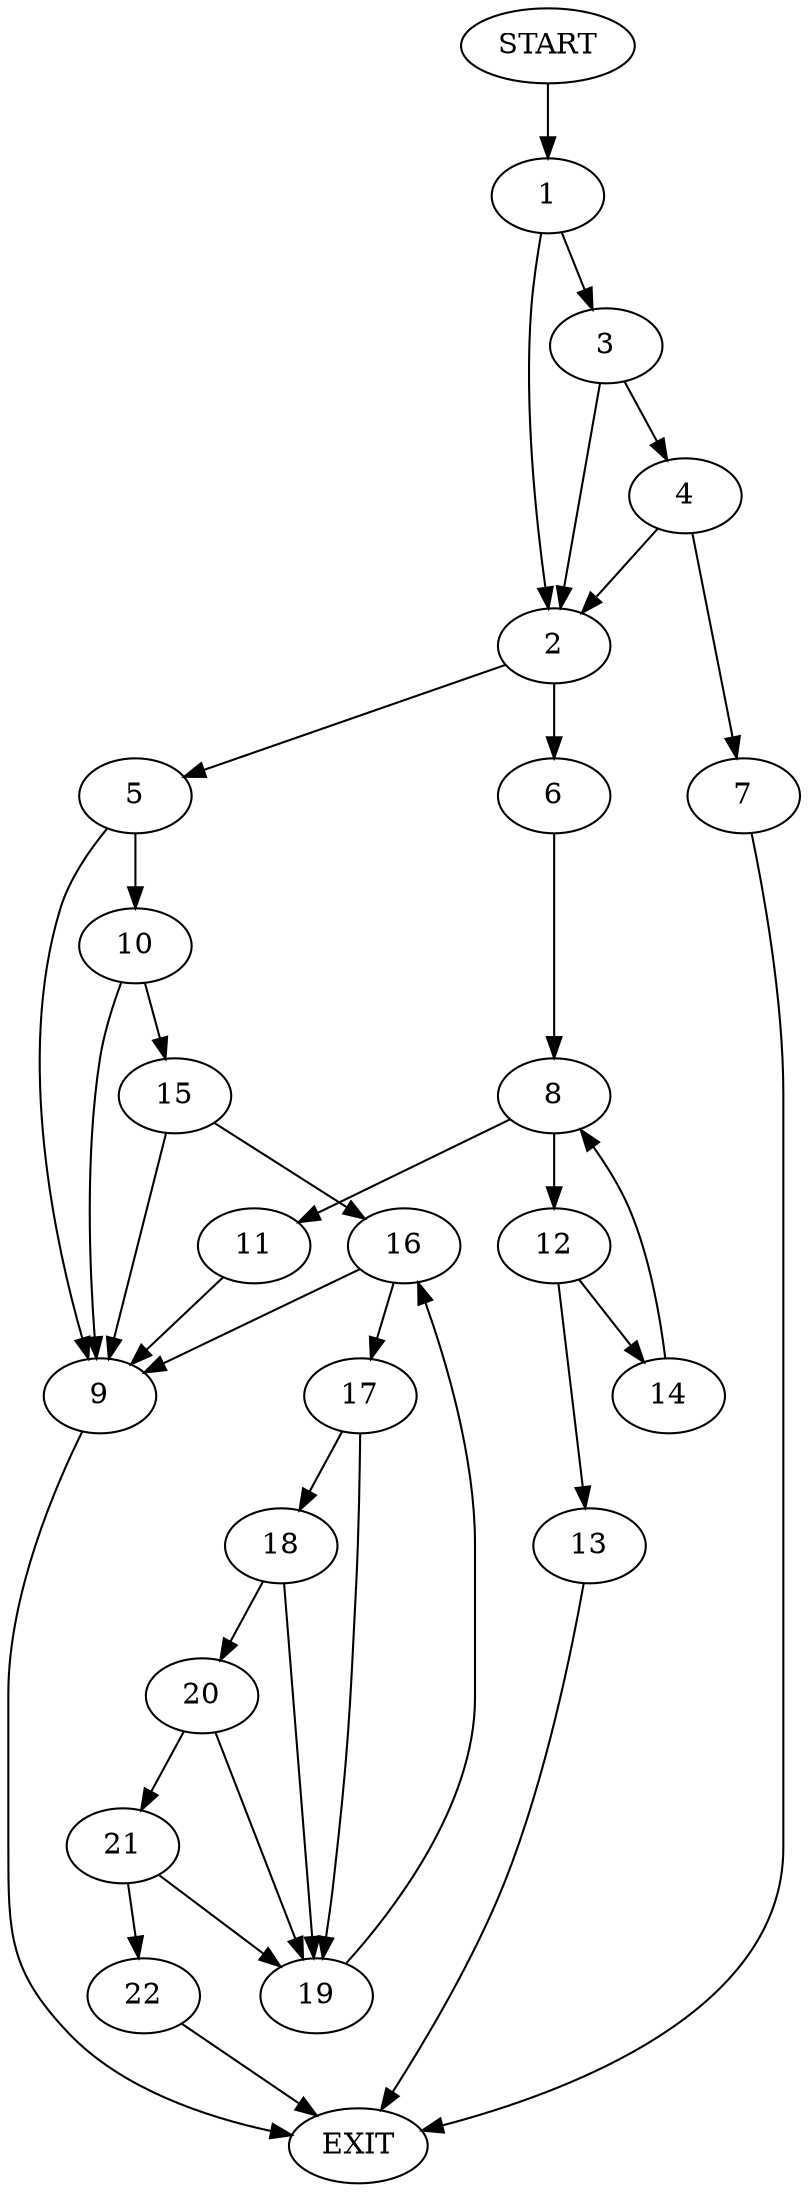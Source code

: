 digraph {
0 [label="START"]
23 [label="EXIT"]
0 -> 1
1 -> 2
1 -> 3
3 -> 4
3 -> 2
2 -> 5
2 -> 6
4 -> 2
4 -> 7
7 -> 23
6 -> 8
5 -> 9
5 -> 10
8 -> 11
8 -> 12
11 -> 9
12 -> 13
12 -> 14
14 -> 8
13 -> 23
9 -> 23
10 -> 9
10 -> 15
15 -> 9
15 -> 16
16 -> 9
16 -> 17
17 -> 18
17 -> 19
18 -> 20
18 -> 19
19 -> 16
20 -> 19
20 -> 21
21 -> 22
21 -> 19
22 -> 23
}
